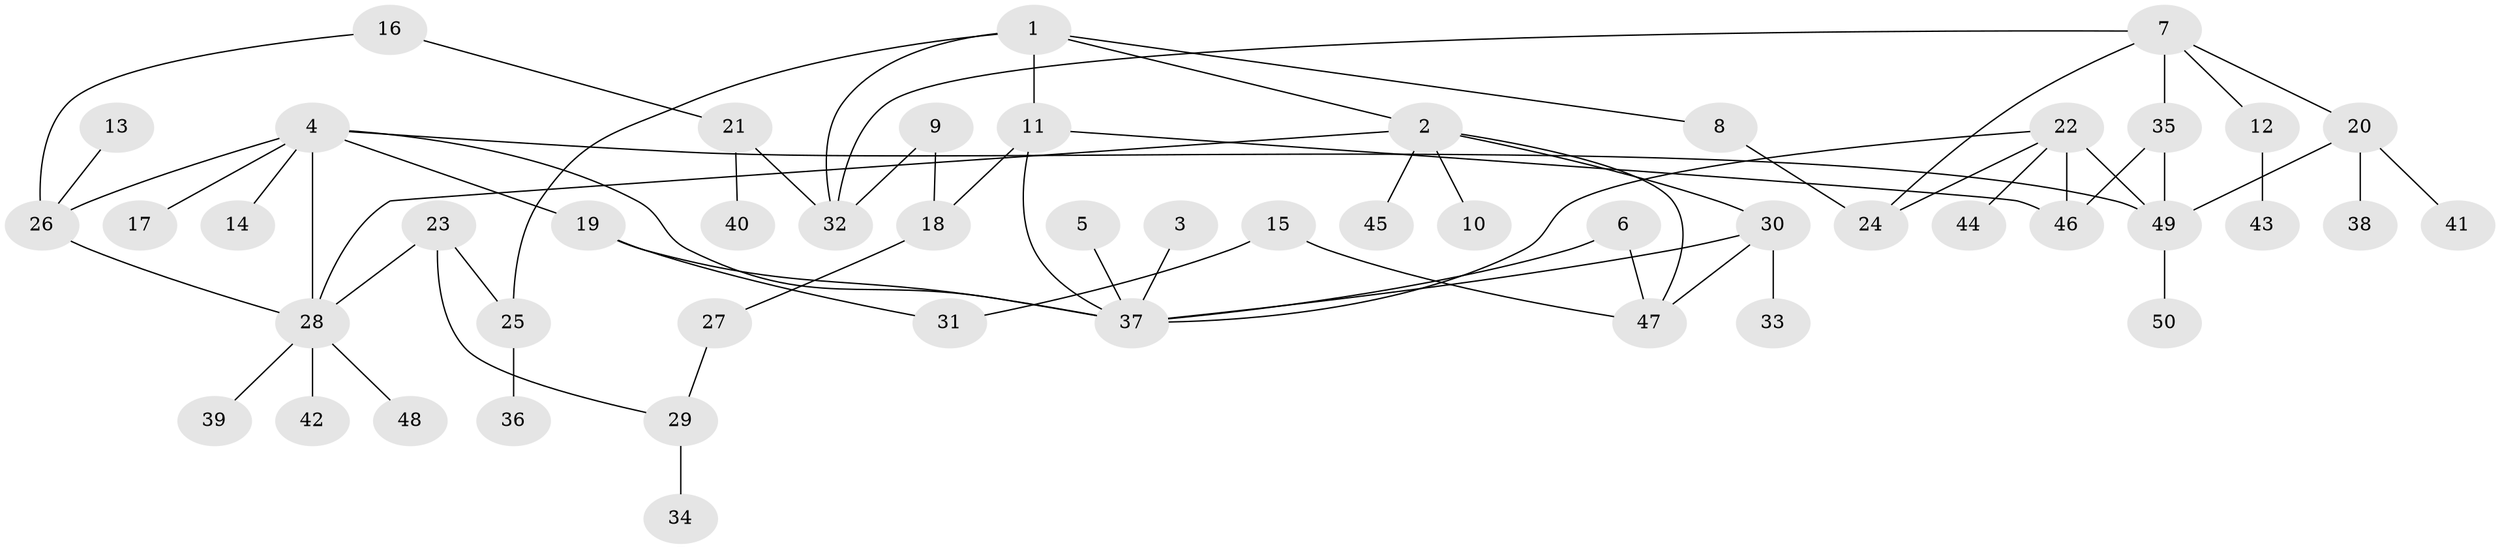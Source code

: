 // original degree distribution, {4: 0.15151515151515152, 3: 0.1414141414141414, 8: 0.020202020202020204, 6: 0.020202020202020204, 1: 0.3333333333333333, 2: 0.30303030303030304, 5: 0.020202020202020204, 7: 0.010101010101010102}
// Generated by graph-tools (version 1.1) at 2025/49/03/09/25 03:49:18]
// undirected, 50 vertices, 67 edges
graph export_dot {
graph [start="1"]
  node [color=gray90,style=filled];
  1;
  2;
  3;
  4;
  5;
  6;
  7;
  8;
  9;
  10;
  11;
  12;
  13;
  14;
  15;
  16;
  17;
  18;
  19;
  20;
  21;
  22;
  23;
  24;
  25;
  26;
  27;
  28;
  29;
  30;
  31;
  32;
  33;
  34;
  35;
  36;
  37;
  38;
  39;
  40;
  41;
  42;
  43;
  44;
  45;
  46;
  47;
  48;
  49;
  50;
  1 -- 2 [weight=1.0];
  1 -- 8 [weight=1.0];
  1 -- 11 [weight=1.0];
  1 -- 25 [weight=1.0];
  1 -- 32 [weight=1.0];
  2 -- 10 [weight=1.0];
  2 -- 28 [weight=1.0];
  2 -- 30 [weight=1.0];
  2 -- 45 [weight=1.0];
  2 -- 47 [weight=1.0];
  3 -- 37 [weight=1.0];
  4 -- 14 [weight=1.0];
  4 -- 17 [weight=1.0];
  4 -- 19 [weight=1.0];
  4 -- 26 [weight=1.0];
  4 -- 28 [weight=2.0];
  4 -- 37 [weight=1.0];
  4 -- 49 [weight=1.0];
  5 -- 37 [weight=1.0];
  6 -- 37 [weight=1.0];
  6 -- 47 [weight=1.0];
  7 -- 12 [weight=1.0];
  7 -- 20 [weight=1.0];
  7 -- 24 [weight=1.0];
  7 -- 32 [weight=1.0];
  7 -- 35 [weight=1.0];
  8 -- 24 [weight=1.0];
  9 -- 18 [weight=1.0];
  9 -- 32 [weight=1.0];
  11 -- 18 [weight=1.0];
  11 -- 37 [weight=1.0];
  11 -- 46 [weight=1.0];
  12 -- 43 [weight=1.0];
  13 -- 26 [weight=1.0];
  15 -- 31 [weight=1.0];
  15 -- 47 [weight=1.0];
  16 -- 21 [weight=1.0];
  16 -- 26 [weight=1.0];
  18 -- 27 [weight=1.0];
  19 -- 31 [weight=1.0];
  19 -- 37 [weight=1.0];
  20 -- 38 [weight=1.0];
  20 -- 41 [weight=1.0];
  20 -- 49 [weight=1.0];
  21 -- 32 [weight=1.0];
  21 -- 40 [weight=1.0];
  22 -- 24 [weight=1.0];
  22 -- 37 [weight=1.0];
  22 -- 44 [weight=1.0];
  22 -- 46 [weight=2.0];
  22 -- 49 [weight=2.0];
  23 -- 25 [weight=1.0];
  23 -- 28 [weight=1.0];
  23 -- 29 [weight=1.0];
  25 -- 36 [weight=1.0];
  26 -- 28 [weight=1.0];
  27 -- 29 [weight=1.0];
  28 -- 39 [weight=1.0];
  28 -- 42 [weight=1.0];
  28 -- 48 [weight=1.0];
  29 -- 34 [weight=1.0];
  30 -- 33 [weight=1.0];
  30 -- 37 [weight=1.0];
  30 -- 47 [weight=1.0];
  35 -- 46 [weight=1.0];
  35 -- 49 [weight=1.0];
  49 -- 50 [weight=1.0];
}
